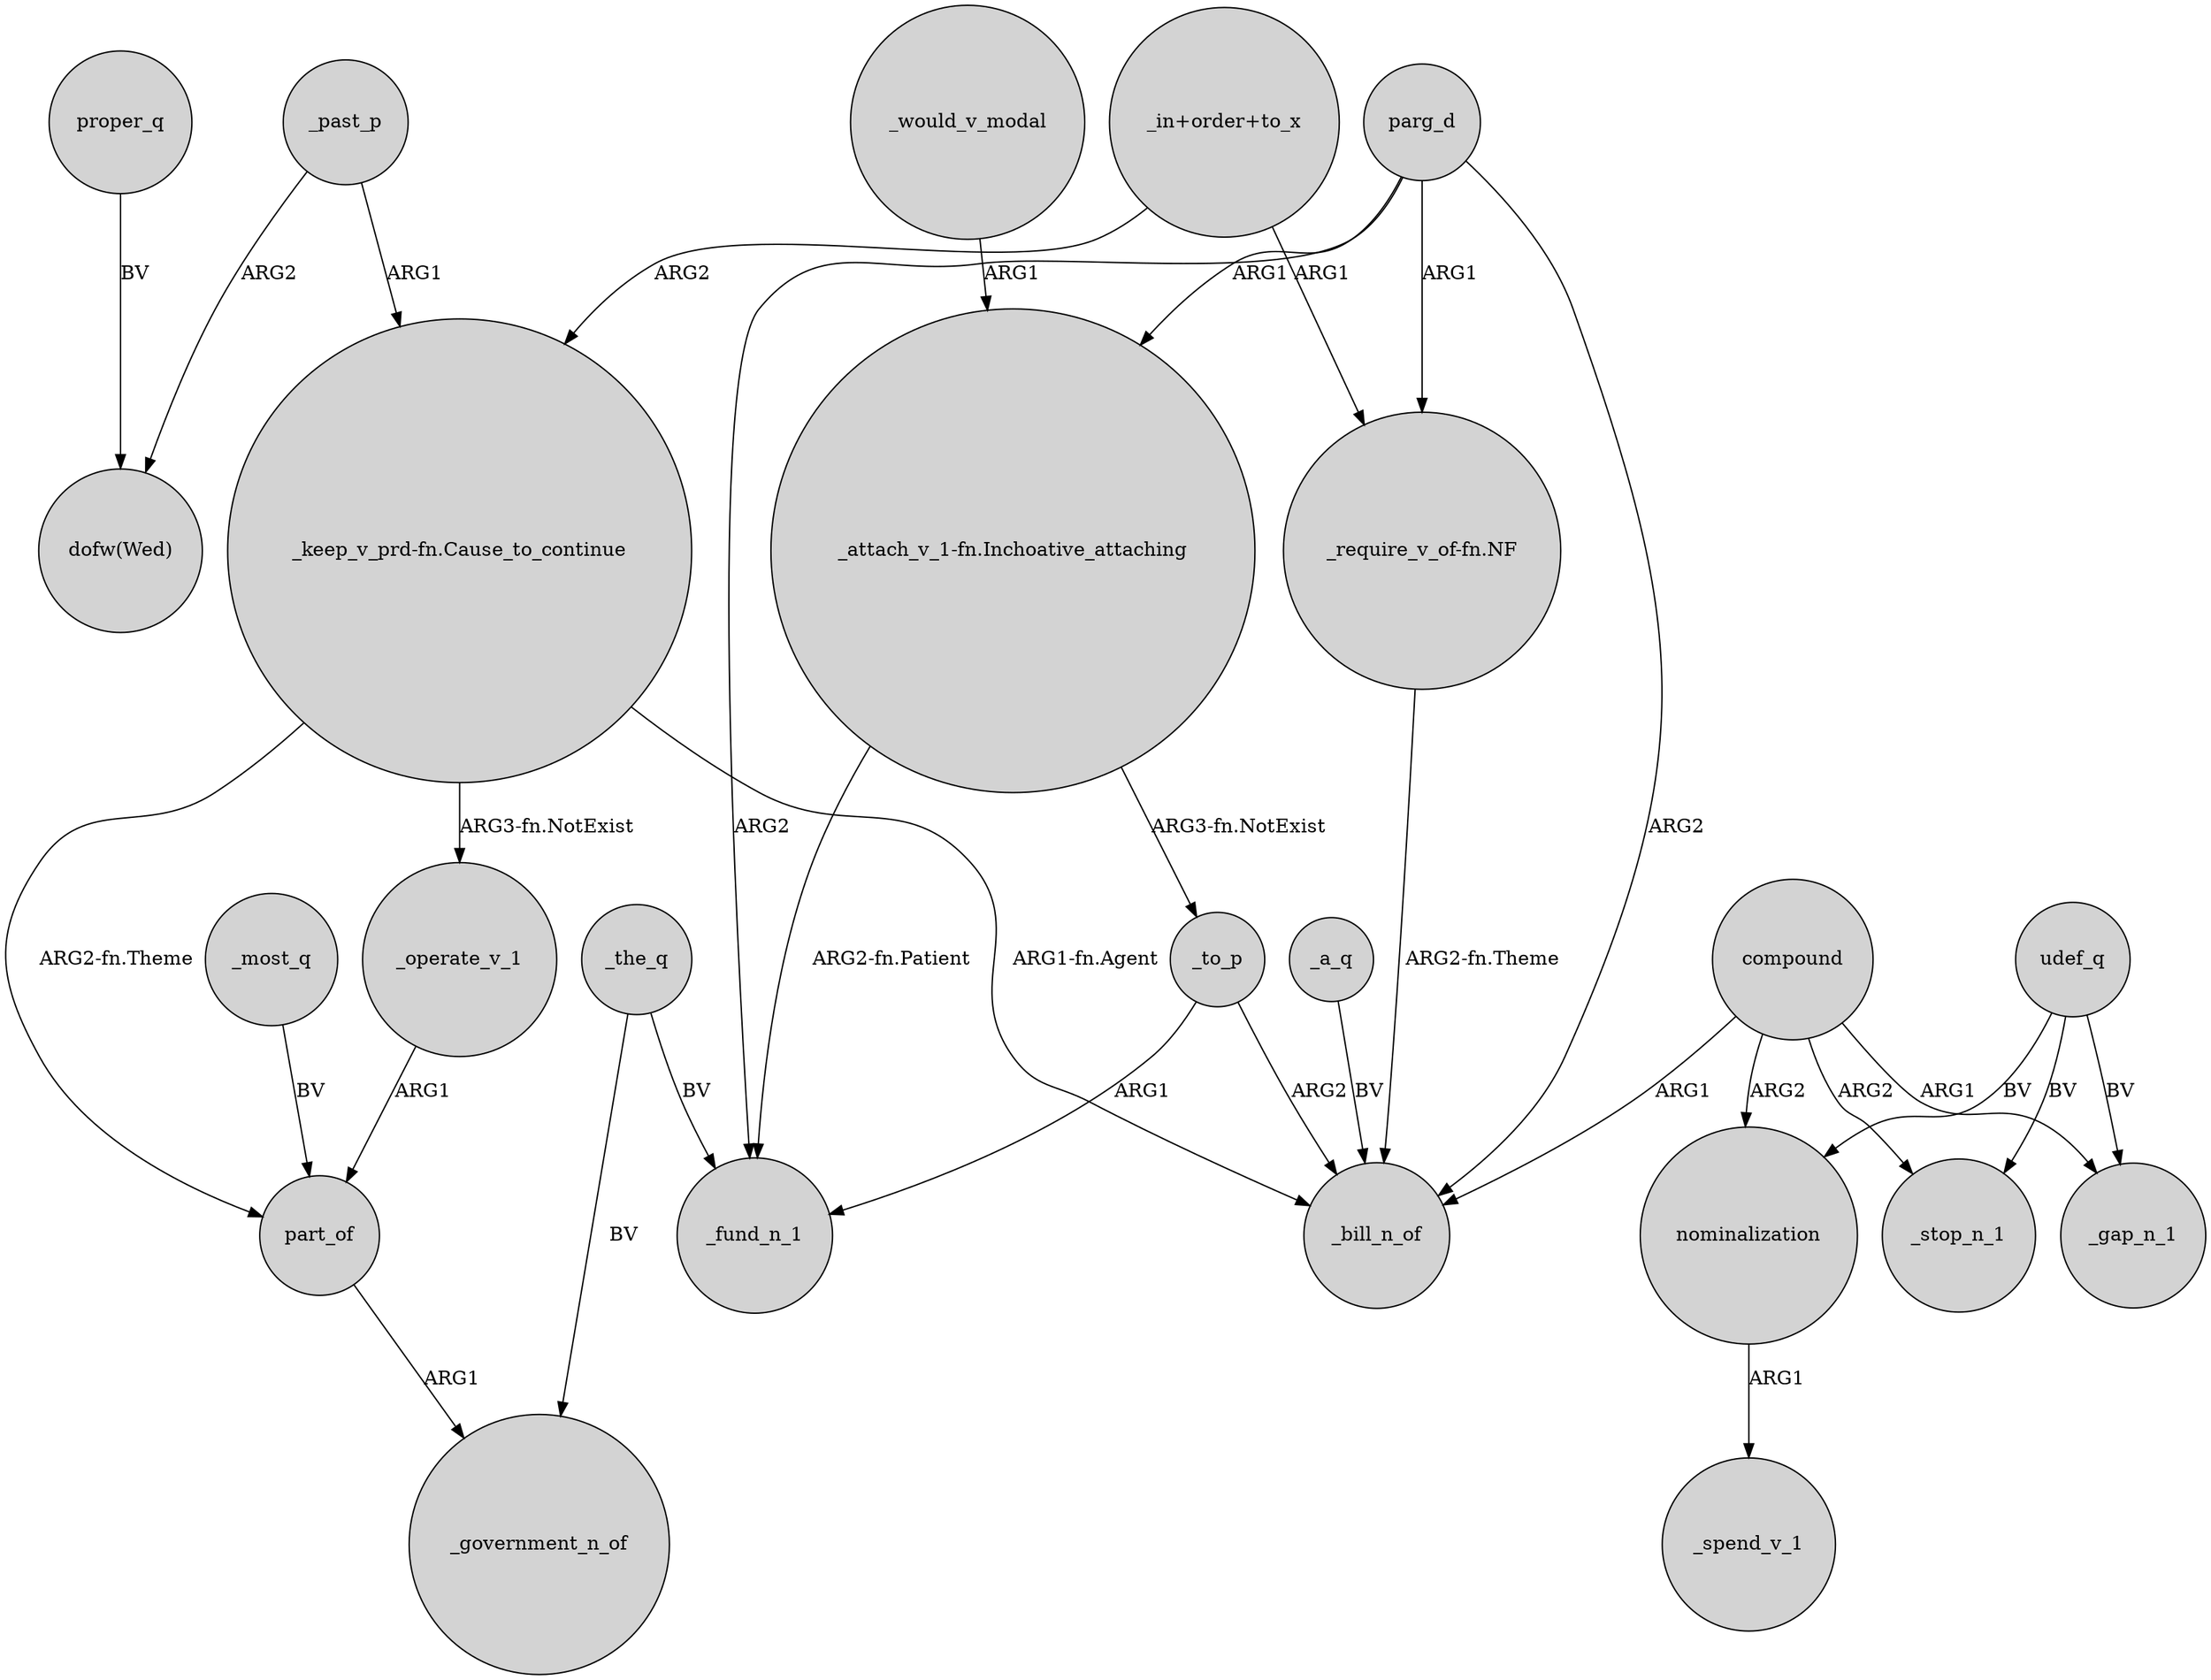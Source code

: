 digraph {
	node [shape=circle style=filled]
	compound -> _bill_n_of [label=ARG1]
	nominalization -> _spend_v_1 [label=ARG1]
	"_keep_v_prd-fn.Cause_to_continue" -> _operate_v_1 [label="ARG3-fn.NotExist"]
	"_in+order+to_x" -> "_require_v_of-fn.NF" [label=ARG1]
	_a_q -> _bill_n_of [label=BV]
	"_attach_v_1-fn.Inchoative_attaching" -> _to_p [label="ARG3-fn.NotExist"]
	udef_q -> _gap_n_1 [label=BV]
	"_in+order+to_x" -> "_keep_v_prd-fn.Cause_to_continue" [label=ARG2]
	compound -> nominalization [label=ARG2]
	_to_p -> _bill_n_of [label=ARG2]
	parg_d -> _fund_n_1 [label=ARG2]
	udef_q -> _stop_n_1 [label=BV]
	parg_d -> _bill_n_of [label=ARG2]
	parg_d -> "_attach_v_1-fn.Inchoative_attaching" [label=ARG1]
	_the_q -> _fund_n_1 [label=BV]
	"_require_v_of-fn.NF" -> _bill_n_of [label="ARG2-fn.Theme"]
	_would_v_modal -> "_attach_v_1-fn.Inchoative_attaching" [label=ARG1]
	_operate_v_1 -> part_of [label=ARG1]
	proper_q -> "dofw(Wed)" [label=BV]
	_to_p -> _fund_n_1 [label=ARG1]
	compound -> _stop_n_1 [label=ARG2]
	"_keep_v_prd-fn.Cause_to_continue" -> part_of [label="ARG2-fn.Theme"]
	_past_p -> "_keep_v_prd-fn.Cause_to_continue" [label=ARG1]
	"_keep_v_prd-fn.Cause_to_continue" -> _bill_n_of [label="ARG1-fn.Agent"]
	"_attach_v_1-fn.Inchoative_attaching" -> _fund_n_1 [label="ARG2-fn.Patient"]
	_past_p -> "dofw(Wed)" [label=ARG2]
	parg_d -> "_require_v_of-fn.NF" [label=ARG1]
	udef_q -> nominalization [label=BV]
	part_of -> _government_n_of [label=ARG1]
	_most_q -> part_of [label=BV]
	compound -> _gap_n_1 [label=ARG1]
	_the_q -> _government_n_of [label=BV]
}
